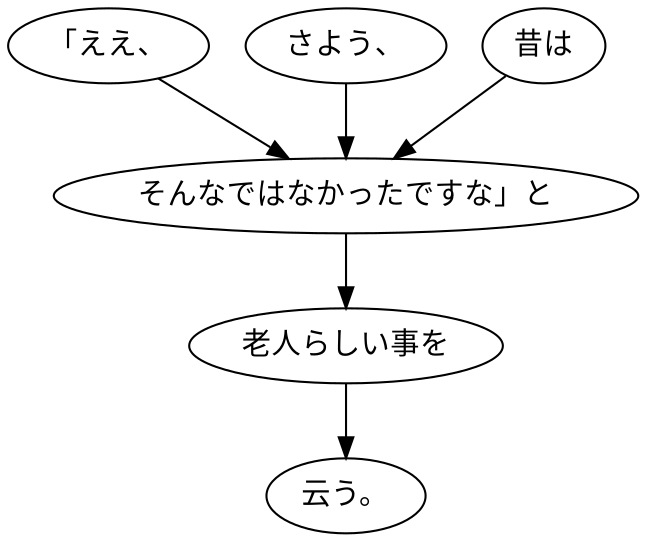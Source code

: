 digraph graph5936 {
	node0 [label="「ええ、"];
	node1 [label="さよう、"];
	node2 [label="昔は"];
	node3 [label="そんなではなかったですな」と"];
	node4 [label="老人らしい事を"];
	node5 [label="云う。"];
	node0 -> node3;
	node1 -> node3;
	node2 -> node3;
	node3 -> node4;
	node4 -> node5;
}
